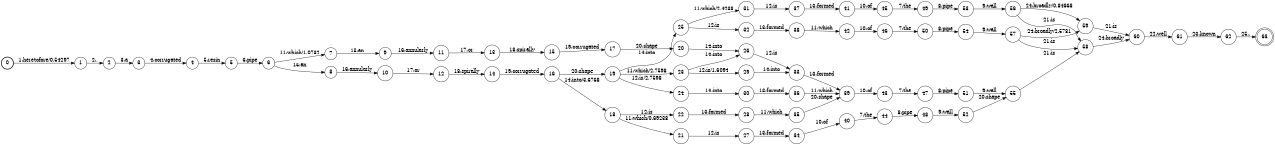 digraph FST {
rankdir = LR;
size = "8.5,11";
label = "";
center = 1;
orientation = Portrait;
ranksep = "0.4";
nodesep = "0.25";
0 [label = "0", shape = circle, style = bold, fontsize = 14]
	0 -> 1 [label = "1:heretofore/0.54297", fontsize = 14];
1 [label = "1", shape = circle, style = solid, fontsize = 14]
	1 -> 2 [label = "2:,", fontsize = 14];
2 [label = "2", shape = circle, style = solid, fontsize = 14]
	2 -> 3 [label = "3:a", fontsize = 14];
3 [label = "3", shape = circle, style = solid, fontsize = 14]
	3 -> 4 [label = "4:corrugated", fontsize = 14];
4 [label = "4", shape = circle, style = solid, fontsize = 14]
	4 -> 5 [label = "5:resin", fontsize = 14];
5 [label = "5", shape = circle, style = solid, fontsize = 14]
	5 -> 6 [label = "6:pipe", fontsize = 14];
6 [label = "6", shape = circle, style = solid, fontsize = 14]
	6 -> 7 [label = "11:which/1.0732", fontsize = 14];
	6 -> 8 [label = "15:an", fontsize = 14];
7 [label = "7", shape = circle, style = solid, fontsize = 14]
	7 -> 9 [label = "15:an", fontsize = 14];
8 [label = "8", shape = circle, style = solid, fontsize = 14]
	8 -> 10 [label = "16:annularly", fontsize = 14];
9 [label = "9", shape = circle, style = solid, fontsize = 14]
	9 -> 11 [label = "16:annularly", fontsize = 14];
10 [label = "10", shape = circle, style = solid, fontsize = 14]
	10 -> 12 [label = "17:or", fontsize = 14];
11 [label = "11", shape = circle, style = solid, fontsize = 14]
	11 -> 13 [label = "17:or", fontsize = 14];
12 [label = "12", shape = circle, style = solid, fontsize = 14]
	12 -> 14 [label = "18:spirally", fontsize = 14];
13 [label = "13", shape = circle, style = solid, fontsize = 14]
	13 -> 15 [label = "18:spirally", fontsize = 14];
14 [label = "14", shape = circle, style = solid, fontsize = 14]
	14 -> 16 [label = "19:corrugated", fontsize = 14];
15 [label = "15", shape = circle, style = solid, fontsize = 14]
	15 -> 17 [label = "19:corrugated", fontsize = 14];
16 [label = "16", shape = circle, style = solid, fontsize = 14]
	16 -> 18 [label = "14:into/3.6768", fontsize = 14];
	16 -> 19 [label = "20:shape", fontsize = 14];
17 [label = "17", shape = circle, style = solid, fontsize = 14]
	17 -> 20 [label = "20:shape", fontsize = 14];
18 [label = "18", shape = circle, style = solid, fontsize = 14]
	18 -> 21 [label = "11:which/0.69238", fontsize = 14];
	18 -> 22 [label = "12:is", fontsize = 14];
19 [label = "19", shape = circle, style = solid, fontsize = 14]
	19 -> 23 [label = "11:which/2.7598", fontsize = 14];
	19 -> 24 [label = "12:is/2.7598", fontsize = 14];
	19 -> 25 [label = "14:into", fontsize = 14];
20 [label = "20", shape = circle, style = solid, fontsize = 14]
	20 -> 26 [label = "14:into", fontsize = 14];
21 [label = "21", shape = circle, style = solid, fontsize = 14]
	21 -> 27 [label = "12:is", fontsize = 14];
22 [label = "22", shape = circle, style = solid, fontsize = 14]
	22 -> 28 [label = "13:formed", fontsize = 14];
23 [label = "23", shape = circle, style = solid, fontsize = 14]
	23 -> 29 [label = "12:is/1.6094", fontsize = 14];
	23 -> 26 [label = "14:into", fontsize = 14];
24 [label = "24", shape = circle, style = solid, fontsize = 14]
	24 -> 30 [label = "14:into", fontsize = 14];
25 [label = "25", shape = circle, style = solid, fontsize = 14]
	25 -> 31 [label = "11:which/2.4238", fontsize = 14];
	25 -> 32 [label = "12:is", fontsize = 14];
26 [label = "26", shape = circle, style = solid, fontsize = 14]
	26 -> 33 [label = "12:is", fontsize = 14];
27 [label = "27", shape = circle, style = solid, fontsize = 14]
	27 -> 34 [label = "13:formed", fontsize = 14];
28 [label = "28", shape = circle, style = solid, fontsize = 14]
	28 -> 35 [label = "11:which", fontsize = 14];
29 [label = "29", shape = circle, style = solid, fontsize = 14]
	29 -> 33 [label = "14:into", fontsize = 14];
30 [label = "30", shape = circle, style = solid, fontsize = 14]
	30 -> 36 [label = "13:formed", fontsize = 14];
31 [label = "31", shape = circle, style = solid, fontsize = 14]
	31 -> 37 [label = "12:is", fontsize = 14];
32 [label = "32", shape = circle, style = solid, fontsize = 14]
	32 -> 38 [label = "13:formed", fontsize = 14];
33 [label = "33", shape = circle, style = solid, fontsize = 14]
	33 -> 39 [label = "13:formed", fontsize = 14];
34 [label = "34", shape = circle, style = solid, fontsize = 14]
	34 -> 40 [label = "10:of", fontsize = 14];
35 [label = "35", shape = circle, style = solid, fontsize = 14]
	35 -> 39 [label = "20:shape", fontsize = 14];
36 [label = "36", shape = circle, style = solid, fontsize = 14]
	36 -> 39 [label = "11:which", fontsize = 14];
37 [label = "37", shape = circle, style = solid, fontsize = 14]
	37 -> 41 [label = "13:formed", fontsize = 14];
38 [label = "38", shape = circle, style = solid, fontsize = 14]
	38 -> 42 [label = "11:which", fontsize = 14];
39 [label = "39", shape = circle, style = solid, fontsize = 14]
	39 -> 43 [label = "10:of", fontsize = 14];
40 [label = "40", shape = circle, style = solid, fontsize = 14]
	40 -> 44 [label = "7:the", fontsize = 14];
41 [label = "41", shape = circle, style = solid, fontsize = 14]
	41 -> 45 [label = "10:of", fontsize = 14];
42 [label = "42", shape = circle, style = solid, fontsize = 14]
	42 -> 46 [label = "10:of", fontsize = 14];
43 [label = "43", shape = circle, style = solid, fontsize = 14]
	43 -> 47 [label = "7:the", fontsize = 14];
44 [label = "44", shape = circle, style = solid, fontsize = 14]
	44 -> 48 [label = "8:pipe", fontsize = 14];
45 [label = "45", shape = circle, style = solid, fontsize = 14]
	45 -> 49 [label = "7:the", fontsize = 14];
46 [label = "46", shape = circle, style = solid, fontsize = 14]
	46 -> 50 [label = "7:the", fontsize = 14];
47 [label = "47", shape = circle, style = solid, fontsize = 14]
	47 -> 51 [label = "8:pipe", fontsize = 14];
48 [label = "48", shape = circle, style = solid, fontsize = 14]
	48 -> 52 [label = "9:wall", fontsize = 14];
49 [label = "49", shape = circle, style = solid, fontsize = 14]
	49 -> 53 [label = "8:pipe", fontsize = 14];
50 [label = "50", shape = circle, style = solid, fontsize = 14]
	50 -> 54 [label = "8:pipe", fontsize = 14];
51 [label = "51", shape = circle, style = solid, fontsize = 14]
	51 -> 55 [label = "9:wall", fontsize = 14];
52 [label = "52", shape = circle, style = solid, fontsize = 14]
	52 -> 55 [label = "20:shape", fontsize = 14];
53 [label = "53", shape = circle, style = solid, fontsize = 14]
	53 -> 56 [label = "9:wall", fontsize = 14];
54 [label = "54", shape = circle, style = solid, fontsize = 14]
	54 -> 57 [label = "9:wall", fontsize = 14];
55 [label = "55", shape = circle, style = solid, fontsize = 14]
	55 -> 58 [label = "21:is", fontsize = 14];
56 [label = "56", shape = circle, style = solid, fontsize = 14]
	56 -> 58 [label = "21:is", fontsize = 14];
	56 -> 59 [label = "24:broadly/0.84668", fontsize = 14];
57 [label = "57", shape = circle, style = solid, fontsize = 14]
	57 -> 58 [label = "21:is", fontsize = 14];
	57 -> 59 [label = "24:broadly/2.5781", fontsize = 14];
58 [label = "58", shape = circle, style = solid, fontsize = 14]
	58 -> 60 [label = "24:broadly", fontsize = 14];
59 [label = "59", shape = circle, style = solid, fontsize = 14]
	59 -> 60 [label = "21:is", fontsize = 14];
60 [label = "60", shape = circle, style = solid, fontsize = 14]
	60 -> 61 [label = "22:well", fontsize = 14];
61 [label = "61", shape = circle, style = solid, fontsize = 14]
	61 -> 62 [label = "23:known", fontsize = 14];
62 [label = "62", shape = circle, style = solid, fontsize = 14]
	62 -> 63 [label = "25:.", fontsize = 14];
63 [label = "63", shape = doublecircle, style = solid, fontsize = 14]
}
